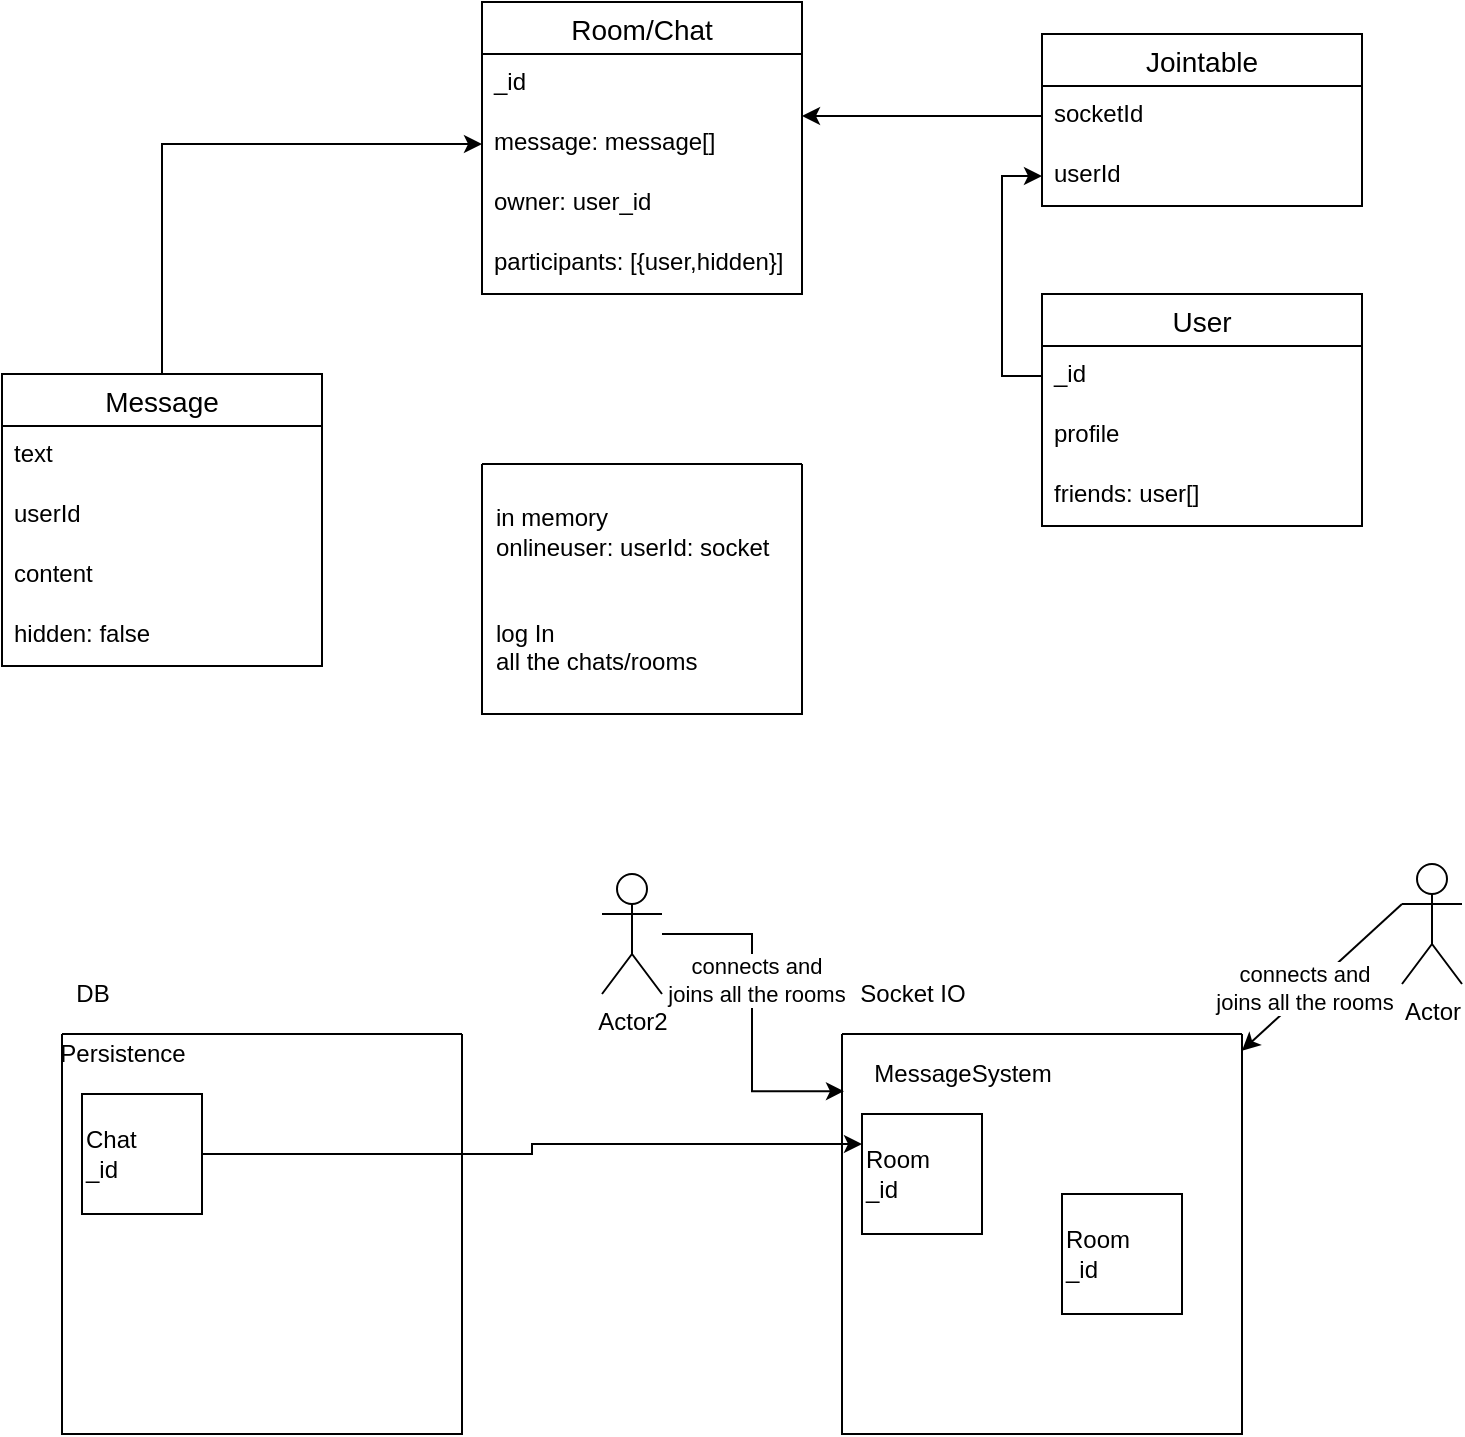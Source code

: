 <mxfile>
    <diagram id="h2DVodH9LwryiJ7lrUFe" name="Page-1">
        <mxGraphModel dx="1282" dy="738" grid="1" gridSize="10" guides="1" tooltips="1" connect="1" arrows="1" fold="1" page="1" pageScale="1" pageWidth="827" pageHeight="1169" math="0" shadow="0">
            <root>
                <mxCell id="0"/>
                <mxCell id="1" parent="0"/>
                <mxCell id="2" value="Room/Chat" style="swimlane;fontStyle=0;childLayout=stackLayout;horizontal=1;startSize=26;horizontalStack=0;resizeParent=1;resizeParentMax=0;resizeLast=0;collapsible=1;marginBottom=0;align=center;fontSize=14;" vertex="1" parent="1">
                    <mxGeometry x="280" y="154" width="160" height="146" as="geometry">
                        <mxRectangle x="280" y="140" width="60" height="26" as="alternateBounds"/>
                    </mxGeometry>
                </mxCell>
                <mxCell id="3" value="_id" style="text;strokeColor=none;fillColor=none;spacingLeft=4;spacingRight=4;overflow=hidden;rotatable=0;points=[[0,0.5],[1,0.5]];portConstraint=eastwest;fontSize=12;" vertex="1" parent="2">
                    <mxGeometry y="26" width="160" height="30" as="geometry"/>
                </mxCell>
                <mxCell id="10" value="message: message[]" style="text;strokeColor=none;fillColor=none;spacingLeft=4;spacingRight=4;overflow=hidden;rotatable=0;points=[[0,0.5],[1,0.5]];portConstraint=eastwest;fontSize=12;" vertex="1" parent="2">
                    <mxGeometry y="56" width="160" height="30" as="geometry"/>
                </mxCell>
                <mxCell id="20" value="owner: user_id" style="text;strokeColor=none;fillColor=none;spacingLeft=4;spacingRight=4;overflow=hidden;rotatable=0;points=[[0,0.5],[1,0.5]];portConstraint=eastwest;fontSize=12;" vertex="1" parent="2">
                    <mxGeometry y="86" width="160" height="30" as="geometry"/>
                </mxCell>
                <mxCell id="30" value="participants: [{user,hidden}]" style="text;strokeColor=none;fillColor=none;spacingLeft=4;spacingRight=4;overflow=hidden;rotatable=0;points=[[0,0.5],[1,0.5]];portConstraint=eastwest;fontSize=12;" vertex="1" parent="2">
                    <mxGeometry y="116" width="160" height="30" as="geometry"/>
                </mxCell>
                <mxCell id="6" value="User" style="swimlane;fontStyle=0;childLayout=stackLayout;horizontal=1;startSize=26;horizontalStack=0;resizeParent=1;resizeParentMax=0;resizeLast=0;collapsible=1;marginBottom=0;align=center;fontSize=14;" vertex="1" parent="1">
                    <mxGeometry x="560" y="300" width="160" height="116" as="geometry"/>
                </mxCell>
                <mxCell id="8" value="_id&#10;" style="text;strokeColor=none;fillColor=none;spacingLeft=4;spacingRight=4;overflow=hidden;rotatable=0;points=[[0,0.5],[1,0.5]];portConstraint=eastwest;fontSize=12;" vertex="1" parent="6">
                    <mxGeometry y="26" width="160" height="30" as="geometry"/>
                </mxCell>
                <mxCell id="9" value="profile" style="text;strokeColor=none;fillColor=none;spacingLeft=4;spacingRight=4;overflow=hidden;rotatable=0;points=[[0,0.5],[1,0.5]];portConstraint=eastwest;fontSize=12;" vertex="1" parent="6">
                    <mxGeometry y="56" width="160" height="30" as="geometry"/>
                </mxCell>
                <mxCell id="31" value="friends: user[]" style="text;strokeColor=none;fillColor=none;spacingLeft=4;spacingRight=4;overflow=hidden;rotatable=0;points=[[0,0.5],[1,0.5]];portConstraint=eastwest;fontSize=12;" vertex="1" parent="6">
                    <mxGeometry y="86" width="160" height="30" as="geometry"/>
                </mxCell>
                <mxCell id="15" style="edgeStyle=orthogonalEdgeStyle;rounded=0;orthogonalLoop=1;jettySize=auto;html=1;" edge="1" parent="1" source="11" target="10">
                    <mxGeometry relative="1" as="geometry"/>
                </mxCell>
                <mxCell id="11" value="Message" style="swimlane;fontStyle=0;childLayout=stackLayout;horizontal=1;startSize=26;horizontalStack=0;resizeParent=1;resizeParentMax=0;resizeLast=0;collapsible=1;marginBottom=0;align=center;fontSize=14;" vertex="1" parent="1">
                    <mxGeometry x="40" y="340" width="160" height="146" as="geometry"/>
                </mxCell>
                <mxCell id="12" value="text&#10;" style="text;strokeColor=none;fillColor=none;spacingLeft=4;spacingRight=4;overflow=hidden;rotatable=0;points=[[0,0.5],[1,0.5]];portConstraint=eastwest;fontSize=12;" vertex="1" parent="11">
                    <mxGeometry y="26" width="160" height="30" as="geometry"/>
                </mxCell>
                <mxCell id="13" value="userId" style="text;strokeColor=none;fillColor=none;spacingLeft=4;spacingRight=4;overflow=hidden;rotatable=0;points=[[0,0.5],[1,0.5]];portConstraint=eastwest;fontSize=12;" vertex="1" parent="11">
                    <mxGeometry y="56" width="160" height="30" as="geometry"/>
                </mxCell>
                <mxCell id="14" value="content" style="text;strokeColor=none;fillColor=none;spacingLeft=4;spacingRight=4;overflow=hidden;rotatable=0;points=[[0,0.5],[1,0.5]];portConstraint=eastwest;fontSize=12;" vertex="1" parent="11">
                    <mxGeometry y="86" width="160" height="30" as="geometry"/>
                </mxCell>
                <mxCell id="34" value="hidden: false" style="text;strokeColor=none;fillColor=none;spacingLeft=4;spacingRight=4;overflow=hidden;rotatable=0;points=[[0,0.5],[1,0.5]];portConstraint=eastwest;fontSize=12;" vertex="1" parent="11">
                    <mxGeometry y="116" width="160" height="30" as="geometry"/>
                </mxCell>
                <mxCell id="16" style="edgeStyle=orthogonalEdgeStyle;rounded=0;orthogonalLoop=1;jettySize=auto;html=1;entryX=0;entryY=0.5;entryDx=0;entryDy=0;exitX=0;exitY=0.5;exitDx=0;exitDy=0;" edge="1" parent="1" source="8" target="23">
                    <mxGeometry relative="1" as="geometry"/>
                </mxCell>
                <mxCell id="21" value="Jointable" style="swimlane;fontStyle=0;childLayout=stackLayout;horizontal=1;startSize=26;horizontalStack=0;resizeParent=1;resizeParentMax=0;resizeLast=0;collapsible=1;marginBottom=0;align=center;fontSize=14;" vertex="1" parent="1">
                    <mxGeometry x="560" y="170" width="160" height="86" as="geometry"/>
                </mxCell>
                <mxCell id="22" value="socketId" style="text;strokeColor=none;fillColor=none;spacingLeft=4;spacingRight=4;overflow=hidden;rotatable=0;points=[[0,0.5],[1,0.5]];portConstraint=eastwest;fontSize=12;" vertex="1" parent="21">
                    <mxGeometry y="26" width="160" height="30" as="geometry"/>
                </mxCell>
                <mxCell id="23" value="userId" style="text;strokeColor=none;fillColor=none;spacingLeft=4;spacingRight=4;overflow=hidden;rotatable=0;points=[[0,0.5],[1,0.5]];portConstraint=eastwest;fontSize=12;" vertex="1" parent="21">
                    <mxGeometry y="56" width="160" height="30" as="geometry"/>
                </mxCell>
                <mxCell id="25" style="edgeStyle=orthogonalEdgeStyle;rounded=0;orthogonalLoop=1;jettySize=auto;html=1;" edge="1" parent="1" source="22">
                    <mxGeometry relative="1" as="geometry">
                        <mxPoint x="440" y="211" as="targetPoint"/>
                    </mxGeometry>
                </mxCell>
                <mxCell id="35" value="" style="swimlane;startSize=0;" vertex="1" parent="1">
                    <mxGeometry x="280" y="385" width="160" height="125" as="geometry"/>
                </mxCell>
                <mxCell id="36" value="in memory&lt;br&gt;onlineuser: userId: socket&lt;br&gt;&lt;br&gt;&lt;br&gt;log In&lt;br&gt;all the chats/rooms&amp;nbsp;" style="text;html=1;align=left;verticalAlign=middle;resizable=0;points=[];autosize=1;strokeColor=none;" vertex="1" parent="35">
                    <mxGeometry x="5" y="17.5" width="150" height="90" as="geometry"/>
                </mxCell>
                <mxCell id="38" value="" style="swimlane;startSize=0;align=left;" vertex="1" parent="1">
                    <mxGeometry x="70" y="670" width="200" height="200" as="geometry"/>
                </mxCell>
                <mxCell id="42" value="Chat&lt;br&gt;_id" style="whiteSpace=wrap;html=1;align=left;" vertex="1" parent="38">
                    <mxGeometry x="10" y="30" width="60" height="60" as="geometry"/>
                </mxCell>
                <mxCell id="39" value="Persistence" style="text;html=1;align=center;verticalAlign=middle;resizable=0;points=[];autosize=1;strokeColor=none;" vertex="1" parent="1">
                    <mxGeometry x="60" y="670" width="80" height="20" as="geometry"/>
                </mxCell>
                <mxCell id="40" value="" style="swimlane;startSize=0;align=left;" vertex="1" parent="1">
                    <mxGeometry x="460" y="670" width="200" height="200" as="geometry"/>
                </mxCell>
                <mxCell id="41" value="MessageSystem" style="text;html=1;align=center;verticalAlign=middle;resizable=0;points=[];autosize=1;strokeColor=none;" vertex="1" parent="40">
                    <mxGeometry x="10" y="10" width="100" height="20" as="geometry"/>
                </mxCell>
                <mxCell id="56" value="Room&lt;br&gt;_id" style="whiteSpace=wrap;html=1;align=left;" vertex="1" parent="40">
                    <mxGeometry x="10" y="40" width="60" height="60" as="geometry"/>
                </mxCell>
                <mxCell id="60" value="Room&lt;br&gt;_id" style="whiteSpace=wrap;html=1;align=left;" vertex="1" parent="40">
                    <mxGeometry x="110" y="80" width="60" height="60" as="geometry"/>
                </mxCell>
                <mxCell id="43" value="DB" style="text;html=1;align=center;verticalAlign=middle;resizable=0;points=[];autosize=1;strokeColor=none;" vertex="1" parent="1">
                    <mxGeometry x="70" y="640" width="30" height="20" as="geometry"/>
                </mxCell>
                <mxCell id="44" value="Socket IO" style="text;html=1;align=center;verticalAlign=middle;resizable=0;points=[];autosize=1;strokeColor=none;" vertex="1" parent="1">
                    <mxGeometry x="460" y="640" width="70" height="20" as="geometry"/>
                </mxCell>
                <mxCell id="45" value="Actor" style="shape=umlActor;verticalLabelPosition=bottom;verticalAlign=top;html=1;outlineConnect=0;" vertex="1" parent="1">
                    <mxGeometry x="740" y="585" width="30" height="60" as="geometry"/>
                </mxCell>
                <mxCell id="48" value="" style="endArrow=classic;html=1;exitX=0;exitY=0.333;exitDx=0;exitDy=0;exitPerimeter=0;" edge="1" parent="1" source="45" target="40">
                    <mxGeometry width="50" height="50" relative="1" as="geometry">
                        <mxPoint x="360" y="590" as="sourcePoint"/>
                        <mxPoint x="613.077" y="615" as="targetPoint"/>
                    </mxGeometry>
                </mxCell>
                <mxCell id="53" value="connects and &lt;br&gt;joins all the rooms" style="edgeLabel;html=1;align=center;verticalAlign=middle;resizable=0;points=[];" vertex="1" connectable="0" parent="48">
                    <mxGeometry x="0.282" y="-1" relative="1" as="geometry">
                        <mxPoint x="3" y="-4" as="offset"/>
                    </mxGeometry>
                </mxCell>
                <mxCell id="57" style="edgeStyle=orthogonalEdgeStyle;rounded=0;orthogonalLoop=1;jettySize=auto;html=1;entryX=0;entryY=0.25;entryDx=0;entryDy=0;" edge="1" parent="1" source="42" target="56">
                    <mxGeometry relative="1" as="geometry"/>
                </mxCell>
                <mxCell id="59" style="edgeStyle=orthogonalEdgeStyle;rounded=0;orthogonalLoop=1;jettySize=auto;html=1;entryX=0.005;entryY=0.143;entryDx=0;entryDy=0;entryPerimeter=0;" edge="1" parent="1" source="58" target="40">
                    <mxGeometry relative="1" as="geometry"/>
                </mxCell>
                <mxCell id="61" value="connects and&lt;br&gt;joins all the rooms" style="edgeLabel;html=1;align=center;verticalAlign=middle;resizable=0;points=[];" vertex="1" connectable="0" parent="59">
                    <mxGeometry x="-0.202" y="2" relative="1" as="geometry">
                        <mxPoint as="offset"/>
                    </mxGeometry>
                </mxCell>
                <mxCell id="58" value="Actor2&lt;br&gt;" style="shape=umlActor;verticalLabelPosition=bottom;verticalAlign=top;html=1;outlineConnect=0;" vertex="1" parent="1">
                    <mxGeometry x="340" y="590" width="30" height="60" as="geometry"/>
                </mxCell>
            </root>
        </mxGraphModel>
    </diagram>
    <diagram id="T2lfcVLk_LjpmlOwekN0" name="Page-2">
        <mxGraphModel dx="1282" dy="738" grid="1" gridSize="10" guides="1" tooltips="1" connect="1" arrows="1" fold="1" page="1" pageScale="1" pageWidth="827" pageHeight="1169" math="0" shadow="0">
            <root>
                <mxCell id="_-eaajFXEOcjbTGeAInQ-0"/>
                <mxCell id="_-eaajFXEOcjbTGeAInQ-1" parent="_-eaajFXEOcjbTGeAInQ-0"/>
                <mxCell id="_-eaajFXEOcjbTGeAInQ-15" value="User" style="swimlane;fontStyle=0;childLayout=stackLayout;horizontal=1;startSize=26;horizontalStack=0;resizeParent=1;resizeParentMax=0;resizeLast=0;collapsible=1;marginBottom=0;align=center;fontSize=14;" vertex="1" parent="_-eaajFXEOcjbTGeAInQ-1">
                    <mxGeometry x="90" y="120" width="160" height="116" as="geometry"/>
                </mxCell>
                <mxCell id="_-eaajFXEOcjbTGeAInQ-16" value="Item 1" style="text;strokeColor=none;fillColor=none;spacingLeft=4;spacingRight=4;overflow=hidden;rotatable=0;points=[[0,0.5],[1,0.5]];portConstraint=eastwest;fontSize=12;" vertex="1" parent="_-eaajFXEOcjbTGeAInQ-15">
                    <mxGeometry y="26" width="160" height="30" as="geometry"/>
                </mxCell>
                <mxCell id="_-eaajFXEOcjbTGeAInQ-17" value="Chats[]" style="text;strokeColor=none;fillColor=none;spacingLeft=4;spacingRight=4;overflow=hidden;rotatable=0;points=[[0,0.5],[1,0.5]];portConstraint=eastwest;fontSize=12;" vertex="1" parent="_-eaajFXEOcjbTGeAInQ-15">
                    <mxGeometry y="56" width="160" height="30" as="geometry"/>
                </mxCell>
                <mxCell id="_-eaajFXEOcjbTGeAInQ-18" value="Item 3" style="text;strokeColor=none;fillColor=none;spacingLeft=4;spacingRight=4;overflow=hidden;rotatable=0;points=[[0,0.5],[1,0.5]];portConstraint=eastwest;fontSize=12;" vertex="1" parent="_-eaajFXEOcjbTGeAInQ-15">
                    <mxGeometry y="86" width="160" height="30" as="geometry"/>
                </mxCell>
                <mxCell id="BBCMMLDZmPM9lpu_w8S2-0" value="Room/Chat" style="swimlane;fontStyle=0;childLayout=stackLayout;horizontal=1;startSize=26;horizontalStack=0;resizeParent=1;resizeParentMax=0;resizeLast=0;collapsible=1;marginBottom=0;align=center;fontSize=14;" vertex="1" parent="_-eaajFXEOcjbTGeAInQ-1">
                    <mxGeometry x="320" y="146" width="160" height="170" as="geometry">
                        <mxRectangle x="280" y="140" width="60" height="26" as="alternateBounds"/>
                    </mxGeometry>
                </mxCell>
                <mxCell id="BBCMMLDZmPM9lpu_w8S2-1" value="_id" style="text;strokeColor=none;fillColor=none;spacingLeft=4;spacingRight=4;overflow=hidden;rotatable=0;points=[[0,0.5],[1,0.5]];portConstraint=eastwest;fontSize=12;" vertex="1" parent="BBCMMLDZmPM9lpu_w8S2-0">
                    <mxGeometry y="26" width="160" height="30" as="geometry"/>
                </mxCell>
                <mxCell id="BBCMMLDZmPM9lpu_w8S2-2" value="messages: message[]" style="text;strokeColor=none;fillColor=none;spacingLeft=4;spacingRight=4;overflow=hidden;rotatable=0;points=[[0,0.5],[1,0.5]];portConstraint=eastwest;fontSize=12;" vertex="1" parent="BBCMMLDZmPM9lpu_w8S2-0">
                    <mxGeometry y="56" width="160" height="30" as="geometry"/>
                </mxCell>
                <mxCell id="BBCMMLDZmPM9lpu_w8S2-3" value="owner: user_id" style="text;strokeColor=none;fillColor=none;spacingLeft=4;spacingRight=4;overflow=hidden;rotatable=0;points=[[0,0.5],[1,0.5]];portConstraint=eastwest;fontSize=12;" vertex="1" parent="BBCMMLDZmPM9lpu_w8S2-0">
                    <mxGeometry y="86" width="160" height="30" as="geometry"/>
                </mxCell>
                <mxCell id="BBCMMLDZmPM9lpu_w8S2-4" value="participants: [&#10;{user1,hidden},&#10;{user2,hidden}]" style="text;strokeColor=none;fillColor=none;spacingLeft=4;spacingRight=4;overflow=hidden;rotatable=0;points=[[0,0.5],[1,0.5]];portConstraint=eastwest;fontSize=12;" vertex="1" parent="BBCMMLDZmPM9lpu_w8S2-0">
                    <mxGeometry y="116" width="160" height="54" as="geometry"/>
                </mxCell>
                <mxCell id="BBCMMLDZmPM9lpu_w8S2-5" style="edgeStyle=orthogonalEdgeStyle;rounded=0;orthogonalLoop=1;jettySize=auto;html=1;" edge="1" parent="_-eaajFXEOcjbTGeAInQ-1" source="_-eaajFXEOcjbTGeAInQ-17" target="BBCMMLDZmPM9lpu_w8S2-0">
                    <mxGeometry relative="1" as="geometry"/>
                </mxCell>
                <mxCell id="UJjkUkfGSiFOKNn7LUMU-5" style="edgeStyle=orthogonalEdgeStyle;rounded=0;orthogonalLoop=1;jettySize=auto;html=1;" edge="1" parent="_-eaajFXEOcjbTGeAInQ-1" source="UJjkUkfGSiFOKNn7LUMU-0" target="BBCMMLDZmPM9lpu_w8S2-2">
                    <mxGeometry relative="1" as="geometry"/>
                </mxCell>
                <mxCell id="UJjkUkfGSiFOKNn7LUMU-0" value="Message" style="swimlane;fontStyle=0;childLayout=stackLayout;horizontal=1;startSize=26;horizontalStack=0;resizeParent=1;resizeParentMax=0;resizeLast=0;collapsible=1;marginBottom=0;align=center;fontSize=14;" vertex="1" parent="_-eaajFXEOcjbTGeAInQ-1">
                    <mxGeometry x="310" y="490" width="160" height="146" as="geometry"/>
                </mxCell>
                <mxCell id="UJjkUkfGSiFOKNn7LUMU-1" value="id" style="text;strokeColor=none;fillColor=none;spacingLeft=4;spacingRight=4;overflow=hidden;rotatable=0;points=[[0,0.5],[1,0.5]];portConstraint=eastwest;fontSize=12;" vertex="1" parent="UJjkUkfGSiFOKNn7LUMU-0">
                    <mxGeometry y="26" width="160" height="30" as="geometry"/>
                </mxCell>
                <mxCell id="UJjkUkfGSiFOKNn7LUMU-2" value="user1" style="text;strokeColor=none;fillColor=none;spacingLeft=4;spacingRight=4;overflow=hidden;rotatable=0;points=[[0,0.5],[1,0.5]];portConstraint=eastwest;fontSize=12;" vertex="1" parent="UJjkUkfGSiFOKNn7LUMU-0">
                    <mxGeometry y="56" width="160" height="30" as="geometry"/>
                </mxCell>
                <mxCell id="UJjkUkfGSiFOKNn7LUMU-3" value="text: how are you?" style="text;strokeColor=none;fillColor=none;spacingLeft=4;spacingRight=4;overflow=hidden;rotatable=0;points=[[0,0.5],[1,0.5]];portConstraint=eastwest;fontSize=12;" vertex="1" parent="UJjkUkfGSiFOKNn7LUMU-0">
                    <mxGeometry y="86" width="160" height="30" as="geometry"/>
                </mxCell>
                <mxCell id="UJjkUkfGSiFOKNn7LUMU-4" value="hidden: false" style="text;strokeColor=none;fillColor=none;spacingLeft=4;spacingRight=4;overflow=hidden;rotatable=0;points=[[0,0.5],[1,0.5]];portConstraint=eastwest;fontSize=12;" vertex="1" parent="UJjkUkfGSiFOKNn7LUMU-0">
                    <mxGeometry y="116" width="160" height="30" as="geometry"/>
                </mxCell>
                <mxCell id="UJjkUkfGSiFOKNn7LUMU-6" value="User2" style="swimlane;fontStyle=0;childLayout=stackLayout;horizontal=1;startSize=26;horizontalStack=0;resizeParent=1;resizeParentMax=0;resizeLast=0;collapsible=1;marginBottom=0;align=center;fontSize=14;" vertex="1" parent="_-eaajFXEOcjbTGeAInQ-1">
                    <mxGeometry x="560" y="30" width="160" height="116" as="geometry"/>
                </mxCell>
                <mxCell id="UJjkUkfGSiFOKNn7LUMU-7" value="Item 1" style="text;strokeColor=none;fillColor=none;spacingLeft=4;spacingRight=4;overflow=hidden;rotatable=0;points=[[0,0.5],[1,0.5]];portConstraint=eastwest;fontSize=12;" vertex="1" parent="UJjkUkfGSiFOKNn7LUMU-6">
                    <mxGeometry y="26" width="160" height="30" as="geometry"/>
                </mxCell>
                <mxCell id="UJjkUkfGSiFOKNn7LUMU-8" value="Chats[]" style="text;strokeColor=none;fillColor=none;spacingLeft=4;spacingRight=4;overflow=hidden;rotatable=0;points=[[0,0.5],[1,0.5]];portConstraint=eastwest;fontSize=12;" vertex="1" parent="UJjkUkfGSiFOKNn7LUMU-6">
                    <mxGeometry y="56" width="160" height="30" as="geometry"/>
                </mxCell>
                <mxCell id="UJjkUkfGSiFOKNn7LUMU-9" value="Item 3" style="text;strokeColor=none;fillColor=none;spacingLeft=4;spacingRight=4;overflow=hidden;rotatable=0;points=[[0,0.5],[1,0.5]];portConstraint=eastwest;fontSize=12;" vertex="1" parent="UJjkUkfGSiFOKNn7LUMU-6">
                    <mxGeometry y="86" width="160" height="30" as="geometry"/>
                </mxCell>
                <mxCell id="UJjkUkfGSiFOKNn7LUMU-10" value="" style="endArrow=classic;html=1;entryX=1.001;entryY=0.217;entryDx=0;entryDy=0;entryPerimeter=0;" edge="1" parent="_-eaajFXEOcjbTGeAInQ-1" source="UJjkUkfGSiFOKNn7LUMU-6" target="BBCMMLDZmPM9lpu_w8S2-4">
                    <mxGeometry width="50" height="50" relative="1" as="geometry">
                        <mxPoint x="390" y="400" as="sourcePoint"/>
                        <mxPoint x="440" y="350" as="targetPoint"/>
                        <Array as="points">
                            <mxPoint x="640" y="269"/>
                        </Array>
                    </mxGeometry>
                </mxCell>
                <mxCell id="UJjkUkfGSiFOKNn7LUMU-22" style="edgeStyle=orthogonalEdgeStyle;rounded=0;orthogonalLoop=1;jettySize=auto;html=1;" edge="1" parent="_-eaajFXEOcjbTGeAInQ-1" source="UJjkUkfGSiFOKNn7LUMU-11" target="BBCMMLDZmPM9lpu_w8S2-2">
                    <mxGeometry relative="1" as="geometry"/>
                </mxCell>
                <mxCell id="UJjkUkfGSiFOKNn7LUMU-11" value="Message" style="swimlane;fontStyle=0;childLayout=stackLayout;horizontal=1;startSize=26;horizontalStack=0;resizeParent=1;resizeParentMax=0;resizeLast=0;collapsible=1;marginBottom=0;align=center;fontSize=14;" vertex="1" parent="_-eaajFXEOcjbTGeAInQ-1">
                    <mxGeometry x="500" y="490" width="160" height="146" as="geometry"/>
                </mxCell>
                <mxCell id="UJjkUkfGSiFOKNn7LUMU-12" value="id" style="text;strokeColor=none;fillColor=none;spacingLeft=4;spacingRight=4;overflow=hidden;rotatable=0;points=[[0,0.5],[1,0.5]];portConstraint=eastwest;fontSize=12;" vertex="1" parent="UJjkUkfGSiFOKNn7LUMU-11">
                    <mxGeometry y="26" width="160" height="30" as="geometry"/>
                </mxCell>
                <mxCell id="UJjkUkfGSiFOKNn7LUMU-13" value="user2" style="text;strokeColor=none;fillColor=none;spacingLeft=4;spacingRight=4;overflow=hidden;rotatable=0;points=[[0,0.5],[1,0.5]];portConstraint=eastwest;fontSize=12;" vertex="1" parent="UJjkUkfGSiFOKNn7LUMU-11">
                    <mxGeometry y="56" width="160" height="30" as="geometry"/>
                </mxCell>
                <mxCell id="UJjkUkfGSiFOKNn7LUMU-14" value="text: hi" style="text;strokeColor=none;fillColor=none;spacingLeft=4;spacingRight=4;overflow=hidden;rotatable=0;points=[[0,0.5],[1,0.5]];portConstraint=eastwest;fontSize=12;" vertex="1" parent="UJjkUkfGSiFOKNn7LUMU-11">
                    <mxGeometry y="86" width="160" height="30" as="geometry"/>
                </mxCell>
                <mxCell id="UJjkUkfGSiFOKNn7LUMU-15" value="hidden: false" style="text;strokeColor=none;fillColor=none;spacingLeft=4;spacingRight=4;overflow=hidden;rotatable=0;points=[[0,0.5],[1,0.5]];portConstraint=eastwest;fontSize=12;" vertex="1" parent="UJjkUkfGSiFOKNn7LUMU-11">
                    <mxGeometry y="116" width="160" height="30" as="geometry"/>
                </mxCell>
                <mxCell id="UJjkUkfGSiFOKNn7LUMU-21" style="edgeStyle=orthogonalEdgeStyle;rounded=0;orthogonalLoop=1;jettySize=auto;html=1;" edge="1" parent="_-eaajFXEOcjbTGeAInQ-1" source="UJjkUkfGSiFOKNn7LUMU-16" target="BBCMMLDZmPM9lpu_w8S2-2">
                    <mxGeometry relative="1" as="geometry">
                        <Array as="points">
                            <mxPoint x="280" y="563"/>
                            <mxPoint x="280" y="217"/>
                        </Array>
                    </mxGeometry>
                </mxCell>
                <mxCell id="UJjkUkfGSiFOKNn7LUMU-16" value="Message" style="swimlane;fontStyle=0;childLayout=stackLayout;horizontal=1;startSize=26;horizontalStack=0;resizeParent=1;resizeParentMax=0;resizeLast=0;collapsible=1;marginBottom=0;align=center;fontSize=14;" vertex="1" parent="_-eaajFXEOcjbTGeAInQ-1">
                    <mxGeometry x="110" y="490" width="160" height="146" as="geometry"/>
                </mxCell>
                <mxCell id="UJjkUkfGSiFOKNn7LUMU-17" value="id" style="text;strokeColor=none;fillColor=none;spacingLeft=4;spacingRight=4;overflow=hidden;rotatable=0;points=[[0,0.5],[1,0.5]];portConstraint=eastwest;fontSize=12;" vertex="1" parent="UJjkUkfGSiFOKNn7LUMU-16">
                    <mxGeometry y="26" width="160" height="30" as="geometry"/>
                </mxCell>
                <mxCell id="UJjkUkfGSiFOKNn7LUMU-18" value="user1" style="text;strokeColor=none;fillColor=none;spacingLeft=4;spacingRight=4;overflow=hidden;rotatable=0;points=[[0,0.5],[1,0.5]];portConstraint=eastwest;fontSize=12;" vertex="1" parent="UJjkUkfGSiFOKNn7LUMU-16">
                    <mxGeometry y="56" width="160" height="30" as="geometry"/>
                </mxCell>
                <mxCell id="UJjkUkfGSiFOKNn7LUMU-19" value="text: hallo" style="text;strokeColor=none;fillColor=none;spacingLeft=4;spacingRight=4;overflow=hidden;rotatable=0;points=[[0,0.5],[1,0.5]];portConstraint=eastwest;fontSize=12;" vertex="1" parent="UJjkUkfGSiFOKNn7LUMU-16">
                    <mxGeometry y="86" width="160" height="30" as="geometry"/>
                </mxCell>
                <mxCell id="UJjkUkfGSiFOKNn7LUMU-20" value="hidden: false" style="text;strokeColor=none;fillColor=none;spacingLeft=4;spacingRight=4;overflow=hidden;rotatable=0;points=[[0,0.5],[1,0.5]];portConstraint=eastwest;fontSize=12;" vertex="1" parent="UJjkUkfGSiFOKNn7LUMU-16">
                    <mxGeometry y="116" width="160" height="30" as="geometry"/>
                </mxCell>
            </root>
        </mxGraphModel>
    </diagram>
</mxfile>